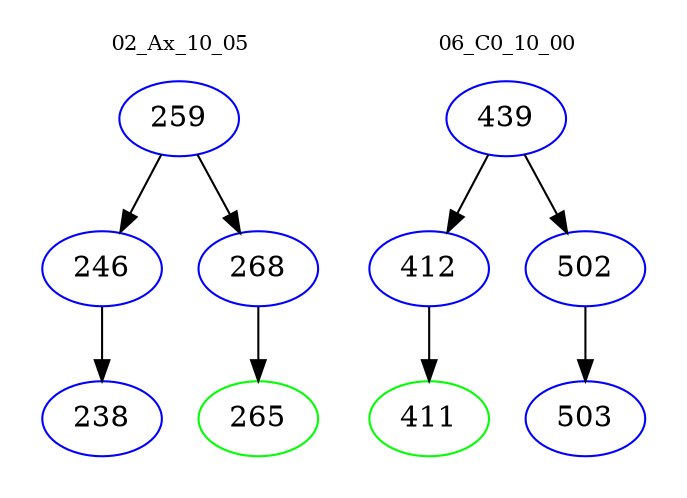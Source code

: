 digraph{
subgraph cluster_0 {
color = white
label = "02_Ax_10_05";
fontsize=10;
T0_259 [label="259", color="blue"]
T0_259 -> T0_246 [color="black"]
T0_246 [label="246", color="blue"]
T0_246 -> T0_238 [color="black"]
T0_238 [label="238", color="blue"]
T0_259 -> T0_268 [color="black"]
T0_268 [label="268", color="blue"]
T0_268 -> T0_265 [color="black"]
T0_265 [label="265", color="green"]
}
subgraph cluster_1 {
color = white
label = "06_C0_10_00";
fontsize=10;
T1_439 [label="439", color="blue"]
T1_439 -> T1_412 [color="black"]
T1_412 [label="412", color="blue"]
T1_412 -> T1_411 [color="black"]
T1_411 [label="411", color="green"]
T1_439 -> T1_502 [color="black"]
T1_502 [label="502", color="blue"]
T1_502 -> T1_503 [color="black"]
T1_503 [label="503", color="blue"]
}
}
